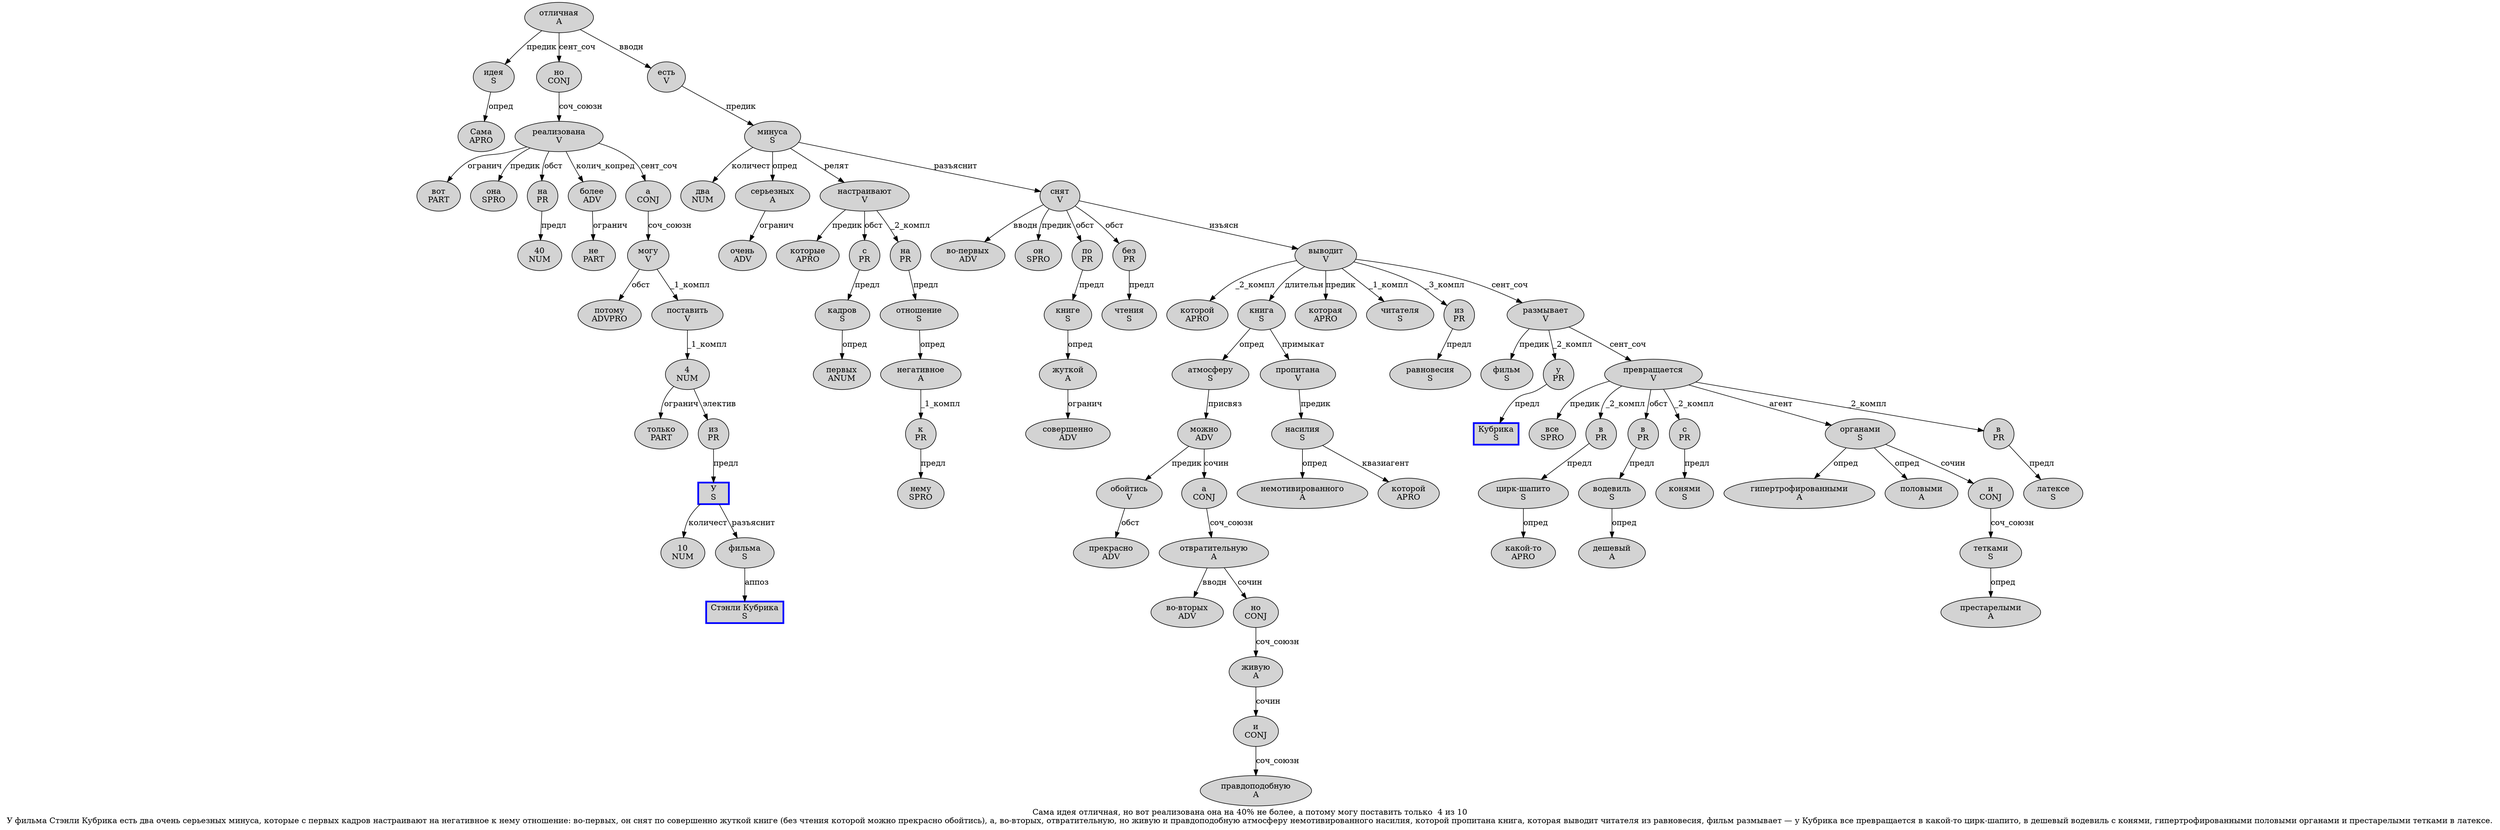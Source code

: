 digraph SENTENCE_3794 {
	graph [label="Сама идея отличная, но вот реализована она на 40% не более, а потому могу поставить только  4 из 10
У фильма Стэнли Кубрика есть два очень серьезных минуса, которые с первых кадров настраивают на негативное к нему отношение: во-первых, он снят по совершенно жуткой книге (без чтения которой можно прекрасно обойтись), а, во-вторых, отвратительную, но живую и правдоподобную атмосферу немотивированного насилия, которой пропитана книга, которая выводит читателя из равновесия, фильм размывает — у Кубрика все превращается в какой-то цирк-шапито, в дешевый водевиль с конями, гипертрофированными половыми органами и престарелыми тетками в латексе."]
	node [style=filled]
		0 [label="Сама
APRO" color="" fillcolor=lightgray penwidth=1 shape=ellipse]
		1 [label="идея
S" color="" fillcolor=lightgray penwidth=1 shape=ellipse]
		2 [label="отличная
A" color="" fillcolor=lightgray penwidth=1 shape=ellipse]
		4 [label="но
CONJ" color="" fillcolor=lightgray penwidth=1 shape=ellipse]
		5 [label="вот
PART" color="" fillcolor=lightgray penwidth=1 shape=ellipse]
		6 [label="реализована
V" color="" fillcolor=lightgray penwidth=1 shape=ellipse]
		7 [label="она
SPRO" color="" fillcolor=lightgray penwidth=1 shape=ellipse]
		8 [label="на
PR" color="" fillcolor=lightgray penwidth=1 shape=ellipse]
		9 [label="40
NUM" color="" fillcolor=lightgray penwidth=1 shape=ellipse]
		11 [label="не
PART" color="" fillcolor=lightgray penwidth=1 shape=ellipse]
		12 [label="более
ADV" color="" fillcolor=lightgray penwidth=1 shape=ellipse]
		14 [label="а
CONJ" color="" fillcolor=lightgray penwidth=1 shape=ellipse]
		15 [label="потому
ADVPRO" color="" fillcolor=lightgray penwidth=1 shape=ellipse]
		16 [label="могу
V" color="" fillcolor=lightgray penwidth=1 shape=ellipse]
		17 [label="поставить
V" color="" fillcolor=lightgray penwidth=1 shape=ellipse]
		18 [label="только
PART" color="" fillcolor=lightgray penwidth=1 shape=ellipse]
		19 [label="4
NUM" color="" fillcolor=lightgray penwidth=1 shape=ellipse]
		20 [label="из
PR" color="" fillcolor=lightgray penwidth=1 shape=ellipse]
		21 [label="10
NUM" color="" fillcolor=lightgray penwidth=1 shape=ellipse]
		22 [label="У
S" color=blue fillcolor=lightgray penwidth=3 shape=box]
		23 [label="фильма
S" color="" fillcolor=lightgray penwidth=1 shape=ellipse]
		24 [label="Стэнли Кубрика
S" color=blue fillcolor=lightgray penwidth=3 shape=box]
		25 [label="есть
V" color="" fillcolor=lightgray penwidth=1 shape=ellipse]
		26 [label="два
NUM" color="" fillcolor=lightgray penwidth=1 shape=ellipse]
		27 [label="очень
ADV" color="" fillcolor=lightgray penwidth=1 shape=ellipse]
		28 [label="серьезных
A" color="" fillcolor=lightgray penwidth=1 shape=ellipse]
		29 [label="минуса
S" color="" fillcolor=lightgray penwidth=1 shape=ellipse]
		31 [label="которые
APRO" color="" fillcolor=lightgray penwidth=1 shape=ellipse]
		32 [label="с
PR" color="" fillcolor=lightgray penwidth=1 shape=ellipse]
		33 [label="первых
ANUM" color="" fillcolor=lightgray penwidth=1 shape=ellipse]
		34 [label="кадров
S" color="" fillcolor=lightgray penwidth=1 shape=ellipse]
		35 [label="настраивают
V" color="" fillcolor=lightgray penwidth=1 shape=ellipse]
		36 [label="на
PR" color="" fillcolor=lightgray penwidth=1 shape=ellipse]
		37 [label="негативное
A" color="" fillcolor=lightgray penwidth=1 shape=ellipse]
		38 [label="к
PR" color="" fillcolor=lightgray penwidth=1 shape=ellipse]
		39 [label="нему
SPRO" color="" fillcolor=lightgray penwidth=1 shape=ellipse]
		40 [label="отношение
S" color="" fillcolor=lightgray penwidth=1 shape=ellipse]
		42 [label="во-первых
ADV" color="" fillcolor=lightgray penwidth=1 shape=ellipse]
		44 [label="он
SPRO" color="" fillcolor=lightgray penwidth=1 shape=ellipse]
		45 [label="снят
V" color="" fillcolor=lightgray penwidth=1 shape=ellipse]
		46 [label="по
PR" color="" fillcolor=lightgray penwidth=1 shape=ellipse]
		47 [label="совершенно
ADV" color="" fillcolor=lightgray penwidth=1 shape=ellipse]
		48 [label="жуткой
A" color="" fillcolor=lightgray penwidth=1 shape=ellipse]
		49 [label="книге
S" color="" fillcolor=lightgray penwidth=1 shape=ellipse]
		51 [label="без
PR" color="" fillcolor=lightgray penwidth=1 shape=ellipse]
		52 [label="чтения
S" color="" fillcolor=lightgray penwidth=1 shape=ellipse]
		53 [label="которой
APRO" color="" fillcolor=lightgray penwidth=1 shape=ellipse]
		54 [label="можно
ADV" color="" fillcolor=lightgray penwidth=1 shape=ellipse]
		55 [label="прекрасно
ADV" color="" fillcolor=lightgray penwidth=1 shape=ellipse]
		56 [label="обойтись
V" color="" fillcolor=lightgray penwidth=1 shape=ellipse]
		59 [label="а
CONJ" color="" fillcolor=lightgray penwidth=1 shape=ellipse]
		61 [label="во-вторых
ADV" color="" fillcolor=lightgray penwidth=1 shape=ellipse]
		63 [label="отвратительную
A" color="" fillcolor=lightgray penwidth=1 shape=ellipse]
		65 [label="но
CONJ" color="" fillcolor=lightgray penwidth=1 shape=ellipse]
		66 [label="живую
A" color="" fillcolor=lightgray penwidth=1 shape=ellipse]
		67 [label="и
CONJ" color="" fillcolor=lightgray penwidth=1 shape=ellipse]
		68 [label="правдоподобную
A" color="" fillcolor=lightgray penwidth=1 shape=ellipse]
		69 [label="атмосферу
S" color="" fillcolor=lightgray penwidth=1 shape=ellipse]
		70 [label="немотивированного
A" color="" fillcolor=lightgray penwidth=1 shape=ellipse]
		71 [label="насилия
S" color="" fillcolor=lightgray penwidth=1 shape=ellipse]
		73 [label="которой
APRO" color="" fillcolor=lightgray penwidth=1 shape=ellipse]
		74 [label="пропитана
V" color="" fillcolor=lightgray penwidth=1 shape=ellipse]
		75 [label="книга
S" color="" fillcolor=lightgray penwidth=1 shape=ellipse]
		77 [label="которая
APRO" color="" fillcolor=lightgray penwidth=1 shape=ellipse]
		78 [label="выводит
V" color="" fillcolor=lightgray penwidth=1 shape=ellipse]
		79 [label="читателя
S" color="" fillcolor=lightgray penwidth=1 shape=ellipse]
		80 [label="из
PR" color="" fillcolor=lightgray penwidth=1 shape=ellipse]
		81 [label="равновесия
S" color="" fillcolor=lightgray penwidth=1 shape=ellipse]
		83 [label="фильм
S" color="" fillcolor=lightgray penwidth=1 shape=ellipse]
		84 [label="размывает
V" color="" fillcolor=lightgray penwidth=1 shape=ellipse]
		86 [label="у
PR" color="" fillcolor=lightgray penwidth=1 shape=ellipse]
		87 [label="Кубрика
S" color=blue fillcolor=lightgray penwidth=3 shape=box]
		88 [label="все
SPRO" color="" fillcolor=lightgray penwidth=1 shape=ellipse]
		89 [label="превращается
V" color="" fillcolor=lightgray penwidth=1 shape=ellipse]
		90 [label="в
PR" color="" fillcolor=lightgray penwidth=1 shape=ellipse]
		91 [label="какой-то
APRO" color="" fillcolor=lightgray penwidth=1 shape=ellipse]
		92 [label="цирк-шапито
S" color="" fillcolor=lightgray penwidth=1 shape=ellipse]
		94 [label="в
PR" color="" fillcolor=lightgray penwidth=1 shape=ellipse]
		95 [label="дешевый
A" color="" fillcolor=lightgray penwidth=1 shape=ellipse]
		96 [label="водевиль
S" color="" fillcolor=lightgray penwidth=1 shape=ellipse]
		97 [label="с
PR" color="" fillcolor=lightgray penwidth=1 shape=ellipse]
		98 [label="конями
S" color="" fillcolor=lightgray penwidth=1 shape=ellipse]
		100 [label="гипертрофированными
A" color="" fillcolor=lightgray penwidth=1 shape=ellipse]
		101 [label="половыми
A" color="" fillcolor=lightgray penwidth=1 shape=ellipse]
		102 [label="органами
S" color="" fillcolor=lightgray penwidth=1 shape=ellipse]
		103 [label="и
CONJ" color="" fillcolor=lightgray penwidth=1 shape=ellipse]
		104 [label="престарелыми
A" color="" fillcolor=lightgray penwidth=1 shape=ellipse]
		105 [label="тетками
S" color="" fillcolor=lightgray penwidth=1 shape=ellipse]
		106 [label="в
PR" color="" fillcolor=lightgray penwidth=1 shape=ellipse]
		107 [label="латексе
S" color="" fillcolor=lightgray penwidth=1 shape=ellipse]
			90 -> 92 [label="предл"]
			86 -> 87 [label="предл"]
			32 -> 34 [label="предл"]
			19 -> 18 [label="огранич"]
			19 -> 20 [label="электив"]
			89 -> 88 [label="предик"]
			89 -> 90 [label="_2_компл"]
			89 -> 94 [label="обст"]
			89 -> 97 [label="_2_компл"]
			89 -> 102 [label="агент"]
			89 -> 106 [label="_2_компл"]
			35 -> 31 [label="предик"]
			35 -> 32 [label="обст"]
			35 -> 36 [label="_2_компл"]
			16 -> 15 [label="обст"]
			16 -> 17 [label="_1_компл"]
			54 -> 56 [label="предик"]
			54 -> 59 [label="сочин"]
			63 -> 61 [label="вводн"]
			63 -> 65 [label="сочин"]
			6 -> 5 [label="огранич"]
			6 -> 7 [label="предик"]
			6 -> 8 [label="обст"]
			6 -> 12 [label="колич_копред"]
			6 -> 14 [label="сент_соч"]
			4 -> 6 [label="соч_союзн"]
			28 -> 27 [label="огранич"]
			20 -> 22 [label="предл"]
			80 -> 81 [label="предл"]
			66 -> 67 [label="сочин"]
			22 -> 21 [label="количест"]
			22 -> 23 [label="разъяснит"]
			75 -> 69 [label="опред"]
			75 -> 74 [label="примыкат"]
			69 -> 54 [label="присвяз"]
			37 -> 38 [label="_1_компл"]
			84 -> 83 [label="предик"]
			84 -> 86 [label="_2_компл"]
			84 -> 89 [label="сент_соч"]
			102 -> 100 [label="опред"]
			102 -> 101 [label="опред"]
			102 -> 103 [label="сочин"]
			78 -> 53 [label="_2_компл"]
			78 -> 75 [label="длительн"]
			78 -> 77 [label="предик"]
			78 -> 79 [label="_1_компл"]
			78 -> 80 [label="_3_компл"]
			78 -> 84 [label="сент_соч"]
			51 -> 52 [label="предл"]
			48 -> 47 [label="огранич"]
			29 -> 26 [label="количест"]
			29 -> 28 [label="опред"]
			29 -> 35 [label="релят"]
			29 -> 45 [label="разъяснит"]
			17 -> 19 [label="_1_компл"]
			8 -> 9 [label="предл"]
			94 -> 96 [label="предл"]
			2 -> 1 [label="предик"]
			2 -> 4 [label="сент_соч"]
			2 -> 25 [label="вводн"]
			65 -> 66 [label="соч_союзн"]
			40 -> 37 [label="опред"]
			74 -> 71 [label="предик"]
			71 -> 70 [label="опред"]
			71 -> 73 [label="квазиагент"]
			46 -> 49 [label="предл"]
			38 -> 39 [label="предл"]
			49 -> 48 [label="опред"]
			12 -> 11 [label="огранич"]
			14 -> 16 [label="соч_союзн"]
			36 -> 40 [label="предл"]
			92 -> 91 [label="опред"]
			56 -> 55 [label="обст"]
			1 -> 0 [label="опред"]
			105 -> 104 [label="опред"]
			23 -> 24 [label="аппоз"]
			67 -> 68 [label="соч_союзн"]
			25 -> 29 [label="предик"]
			45 -> 42 [label="вводн"]
			45 -> 44 [label="предик"]
			45 -> 46 [label="обст"]
			45 -> 51 [label="обст"]
			45 -> 78 [label="изъясн"]
			96 -> 95 [label="опред"]
			103 -> 105 [label="соч_союзн"]
			59 -> 63 [label="соч_союзн"]
			106 -> 107 [label="предл"]
			97 -> 98 [label="предл"]
			34 -> 33 [label="опред"]
}